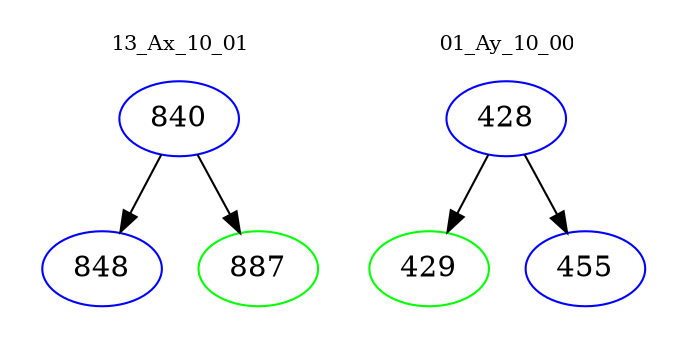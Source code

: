 digraph{
subgraph cluster_0 {
color = white
label = "13_Ax_10_01";
fontsize=10;
T0_840 [label="840", color="blue"]
T0_840 -> T0_848 [color="black"]
T0_848 [label="848", color="blue"]
T0_840 -> T0_887 [color="black"]
T0_887 [label="887", color="green"]
}
subgraph cluster_1 {
color = white
label = "01_Ay_10_00";
fontsize=10;
T1_428 [label="428", color="blue"]
T1_428 -> T1_429 [color="black"]
T1_429 [label="429", color="green"]
T1_428 -> T1_455 [color="black"]
T1_455 [label="455", color="blue"]
}
}
